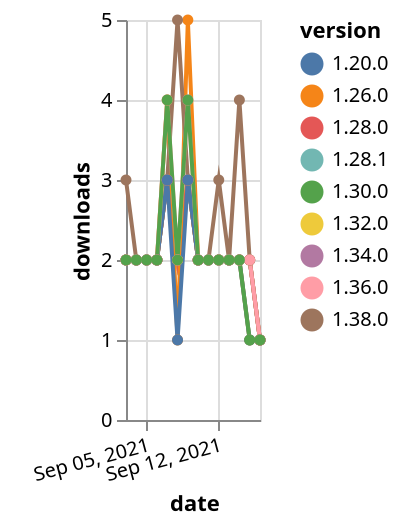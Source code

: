 {"$schema": "https://vega.github.io/schema/vega-lite/v5.json", "description": "A simple bar chart with embedded data.", "data": {"values": [{"date": "2021-09-03", "total": 1024, "delta": 2, "version": "1.34.0"}, {"date": "2021-09-04", "total": 1026, "delta": 2, "version": "1.34.0"}, {"date": "2021-09-05", "total": 1028, "delta": 2, "version": "1.34.0"}, {"date": "2021-09-06", "total": 1030, "delta": 2, "version": "1.34.0"}, {"date": "2021-09-07", "total": 1033, "delta": 3, "version": "1.34.0"}, {"date": "2021-09-08", "total": 1035, "delta": 2, "version": "1.34.0"}, {"date": "2021-09-09", "total": 1038, "delta": 3, "version": "1.34.0"}, {"date": "2021-09-10", "total": 1040, "delta": 2, "version": "1.34.0"}, {"date": "2021-09-11", "total": 1042, "delta": 2, "version": "1.34.0"}, {"date": "2021-09-12", "total": 1044, "delta": 2, "version": "1.34.0"}, {"date": "2021-09-13", "total": 1046, "delta": 2, "version": "1.34.0"}, {"date": "2021-09-14", "total": 1048, "delta": 2, "version": "1.34.0"}, {"date": "2021-09-15", "total": 1050, "delta": 2, "version": "1.34.0"}, {"date": "2021-09-16", "total": 1051, "delta": 1, "version": "1.34.0"}, {"date": "2021-09-03", "total": 1966, "delta": 2, "version": "1.28.1"}, {"date": "2021-09-04", "total": 1968, "delta": 2, "version": "1.28.1"}, {"date": "2021-09-05", "total": 1970, "delta": 2, "version": "1.28.1"}, {"date": "2021-09-06", "total": 1972, "delta": 2, "version": "1.28.1"}, {"date": "2021-09-07", "total": 1975, "delta": 3, "version": "1.28.1"}, {"date": "2021-09-08", "total": 1977, "delta": 2, "version": "1.28.1"}, {"date": "2021-09-09", "total": 1980, "delta": 3, "version": "1.28.1"}, {"date": "2021-09-10", "total": 1982, "delta": 2, "version": "1.28.1"}, {"date": "2021-09-11", "total": 1984, "delta": 2, "version": "1.28.1"}, {"date": "2021-09-12", "total": 1986, "delta": 2, "version": "1.28.1"}, {"date": "2021-09-13", "total": 1988, "delta": 2, "version": "1.28.1"}, {"date": "2021-09-14", "total": 1990, "delta": 2, "version": "1.28.1"}, {"date": "2021-09-15", "total": 1992, "delta": 2, "version": "1.28.1"}, {"date": "2021-09-16", "total": 1993, "delta": 1, "version": "1.28.1"}, {"date": "2021-09-03", "total": 1500, "delta": 2, "version": "1.32.0"}, {"date": "2021-09-04", "total": 1502, "delta": 2, "version": "1.32.0"}, {"date": "2021-09-05", "total": 1504, "delta": 2, "version": "1.32.0"}, {"date": "2021-09-06", "total": 1506, "delta": 2, "version": "1.32.0"}, {"date": "2021-09-07", "total": 1509, "delta": 3, "version": "1.32.0"}, {"date": "2021-09-08", "total": 1511, "delta": 2, "version": "1.32.0"}, {"date": "2021-09-09", "total": 1514, "delta": 3, "version": "1.32.0"}, {"date": "2021-09-10", "total": 1516, "delta": 2, "version": "1.32.0"}, {"date": "2021-09-11", "total": 1518, "delta": 2, "version": "1.32.0"}, {"date": "2021-09-12", "total": 1520, "delta": 2, "version": "1.32.0"}, {"date": "2021-09-13", "total": 1522, "delta": 2, "version": "1.32.0"}, {"date": "2021-09-14", "total": 1524, "delta": 2, "version": "1.32.0"}, {"date": "2021-09-15", "total": 1526, "delta": 2, "version": "1.32.0"}, {"date": "2021-09-16", "total": 1527, "delta": 1, "version": "1.32.0"}, {"date": "2021-09-03", "total": 2085, "delta": 2, "version": "1.28.0"}, {"date": "2021-09-04", "total": 2087, "delta": 2, "version": "1.28.0"}, {"date": "2021-09-05", "total": 2089, "delta": 2, "version": "1.28.0"}, {"date": "2021-09-06", "total": 2091, "delta": 2, "version": "1.28.0"}, {"date": "2021-09-07", "total": 2094, "delta": 3, "version": "1.28.0"}, {"date": "2021-09-08", "total": 2096, "delta": 2, "version": "1.28.0"}, {"date": "2021-09-09", "total": 2099, "delta": 3, "version": "1.28.0"}, {"date": "2021-09-10", "total": 2101, "delta": 2, "version": "1.28.0"}, {"date": "2021-09-11", "total": 2103, "delta": 2, "version": "1.28.0"}, {"date": "2021-09-12", "total": 2105, "delta": 2, "version": "1.28.0"}, {"date": "2021-09-13", "total": 2107, "delta": 2, "version": "1.28.0"}, {"date": "2021-09-14", "total": 2109, "delta": 2, "version": "1.28.0"}, {"date": "2021-09-15", "total": 2111, "delta": 2, "version": "1.28.0"}, {"date": "2021-09-16", "total": 2112, "delta": 1, "version": "1.28.0"}, {"date": "2021-09-03", "total": 2498, "delta": 2, "version": "1.26.0"}, {"date": "2021-09-04", "total": 2500, "delta": 2, "version": "1.26.0"}, {"date": "2021-09-05", "total": 2502, "delta": 2, "version": "1.26.0"}, {"date": "2021-09-06", "total": 2504, "delta": 2, "version": "1.26.0"}, {"date": "2021-09-07", "total": 2508, "delta": 4, "version": "1.26.0"}, {"date": "2021-09-08", "total": 2509, "delta": 1, "version": "1.26.0"}, {"date": "2021-09-09", "total": 2514, "delta": 5, "version": "1.26.0"}, {"date": "2021-09-10", "total": 2516, "delta": 2, "version": "1.26.0"}, {"date": "2021-09-11", "total": 2518, "delta": 2, "version": "1.26.0"}, {"date": "2021-09-12", "total": 2520, "delta": 2, "version": "1.26.0"}, {"date": "2021-09-13", "total": 2522, "delta": 2, "version": "1.26.0"}, {"date": "2021-09-14", "total": 2524, "delta": 2, "version": "1.26.0"}, {"date": "2021-09-15", "total": 2525, "delta": 1, "version": "1.26.0"}, {"date": "2021-09-16", "total": 2526, "delta": 1, "version": "1.26.0"}, {"date": "2021-09-03", "total": 249, "delta": 3, "version": "1.38.0"}, {"date": "2021-09-04", "total": 251, "delta": 2, "version": "1.38.0"}, {"date": "2021-09-05", "total": 253, "delta": 2, "version": "1.38.0"}, {"date": "2021-09-06", "total": 255, "delta": 2, "version": "1.38.0"}, {"date": "2021-09-07", "total": 258, "delta": 3, "version": "1.38.0"}, {"date": "2021-09-08", "total": 263, "delta": 5, "version": "1.38.0"}, {"date": "2021-09-09", "total": 266, "delta": 3, "version": "1.38.0"}, {"date": "2021-09-10", "total": 268, "delta": 2, "version": "1.38.0"}, {"date": "2021-09-11", "total": 270, "delta": 2, "version": "1.38.0"}, {"date": "2021-09-12", "total": 273, "delta": 3, "version": "1.38.0"}, {"date": "2021-09-13", "total": 275, "delta": 2, "version": "1.38.0"}, {"date": "2021-09-14", "total": 279, "delta": 4, "version": "1.38.0"}, {"date": "2021-09-15", "total": 281, "delta": 2, "version": "1.38.0"}, {"date": "2021-09-16", "total": 282, "delta": 1, "version": "1.38.0"}, {"date": "2021-09-03", "total": 2581, "delta": 2, "version": "1.20.0"}, {"date": "2021-09-04", "total": 2583, "delta": 2, "version": "1.20.0"}, {"date": "2021-09-05", "total": 2585, "delta": 2, "version": "1.20.0"}, {"date": "2021-09-06", "total": 2587, "delta": 2, "version": "1.20.0"}, {"date": "2021-09-07", "total": 2590, "delta": 3, "version": "1.20.0"}, {"date": "2021-09-08", "total": 2591, "delta": 1, "version": "1.20.0"}, {"date": "2021-09-09", "total": 2594, "delta": 3, "version": "1.20.0"}, {"date": "2021-09-10", "total": 2596, "delta": 2, "version": "1.20.0"}, {"date": "2021-09-11", "total": 2598, "delta": 2, "version": "1.20.0"}, {"date": "2021-09-12", "total": 2600, "delta": 2, "version": "1.20.0"}, {"date": "2021-09-13", "total": 2602, "delta": 2, "version": "1.20.0"}, {"date": "2021-09-14", "total": 2604, "delta": 2, "version": "1.20.0"}, {"date": "2021-09-15", "total": 2605, "delta": 1, "version": "1.20.0"}, {"date": "2021-09-16", "total": 2606, "delta": 1, "version": "1.20.0"}, {"date": "2021-09-03", "total": 738, "delta": 2, "version": "1.36.0"}, {"date": "2021-09-04", "total": 740, "delta": 2, "version": "1.36.0"}, {"date": "2021-09-05", "total": 742, "delta": 2, "version": "1.36.0"}, {"date": "2021-09-06", "total": 744, "delta": 2, "version": "1.36.0"}, {"date": "2021-09-07", "total": 748, "delta": 4, "version": "1.36.0"}, {"date": "2021-09-08", "total": 750, "delta": 2, "version": "1.36.0"}, {"date": "2021-09-09", "total": 754, "delta": 4, "version": "1.36.0"}, {"date": "2021-09-10", "total": 756, "delta": 2, "version": "1.36.0"}, {"date": "2021-09-11", "total": 758, "delta": 2, "version": "1.36.0"}, {"date": "2021-09-12", "total": 760, "delta": 2, "version": "1.36.0"}, {"date": "2021-09-13", "total": 762, "delta": 2, "version": "1.36.0"}, {"date": "2021-09-14", "total": 764, "delta": 2, "version": "1.36.0"}, {"date": "2021-09-15", "total": 766, "delta": 2, "version": "1.36.0"}, {"date": "2021-09-16", "total": 767, "delta": 1, "version": "1.36.0"}, {"date": "2021-09-03", "total": 1979, "delta": 2, "version": "1.30.0"}, {"date": "2021-09-04", "total": 1981, "delta": 2, "version": "1.30.0"}, {"date": "2021-09-05", "total": 1983, "delta": 2, "version": "1.30.0"}, {"date": "2021-09-06", "total": 1985, "delta": 2, "version": "1.30.0"}, {"date": "2021-09-07", "total": 1989, "delta": 4, "version": "1.30.0"}, {"date": "2021-09-08", "total": 1991, "delta": 2, "version": "1.30.0"}, {"date": "2021-09-09", "total": 1995, "delta": 4, "version": "1.30.0"}, {"date": "2021-09-10", "total": 1997, "delta": 2, "version": "1.30.0"}, {"date": "2021-09-11", "total": 1999, "delta": 2, "version": "1.30.0"}, {"date": "2021-09-12", "total": 2001, "delta": 2, "version": "1.30.0"}, {"date": "2021-09-13", "total": 2003, "delta": 2, "version": "1.30.0"}, {"date": "2021-09-14", "total": 2005, "delta": 2, "version": "1.30.0"}, {"date": "2021-09-15", "total": 2006, "delta": 1, "version": "1.30.0"}, {"date": "2021-09-16", "total": 2007, "delta": 1, "version": "1.30.0"}]}, "width": "container", "mark": {"type": "line", "point": {"filled": true}}, "encoding": {"x": {"field": "date", "type": "temporal", "timeUnit": "yearmonthdate", "title": "date", "axis": {"labelAngle": -15}}, "y": {"field": "delta", "type": "quantitative", "title": "downloads"}, "color": {"field": "version", "type": "nominal"}, "tooltip": {"field": "delta"}}}